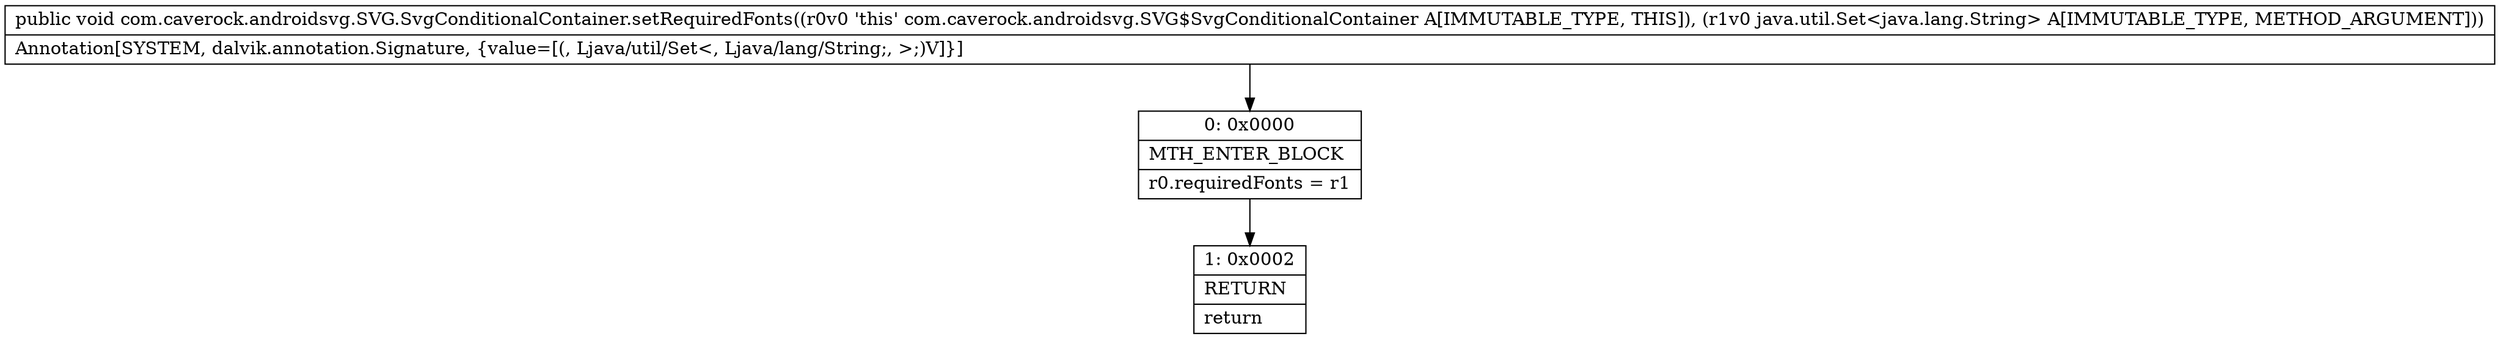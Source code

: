 digraph "CFG forcom.caverock.androidsvg.SVG.SvgConditionalContainer.setRequiredFonts(Ljava\/util\/Set;)V" {
Node_0 [shape=record,label="{0\:\ 0x0000|MTH_ENTER_BLOCK\l|r0.requiredFonts = r1\l}"];
Node_1 [shape=record,label="{1\:\ 0x0002|RETURN\l|return\l}"];
MethodNode[shape=record,label="{public void com.caverock.androidsvg.SVG.SvgConditionalContainer.setRequiredFonts((r0v0 'this' com.caverock.androidsvg.SVG$SvgConditionalContainer A[IMMUTABLE_TYPE, THIS]), (r1v0 java.util.Set\<java.lang.String\> A[IMMUTABLE_TYPE, METHOD_ARGUMENT]))  | Annotation[SYSTEM, dalvik.annotation.Signature, \{value=[(, Ljava\/util\/Set\<, Ljava\/lang\/String;, \>;)V]\}]\l}"];
MethodNode -> Node_0;
Node_0 -> Node_1;
}

